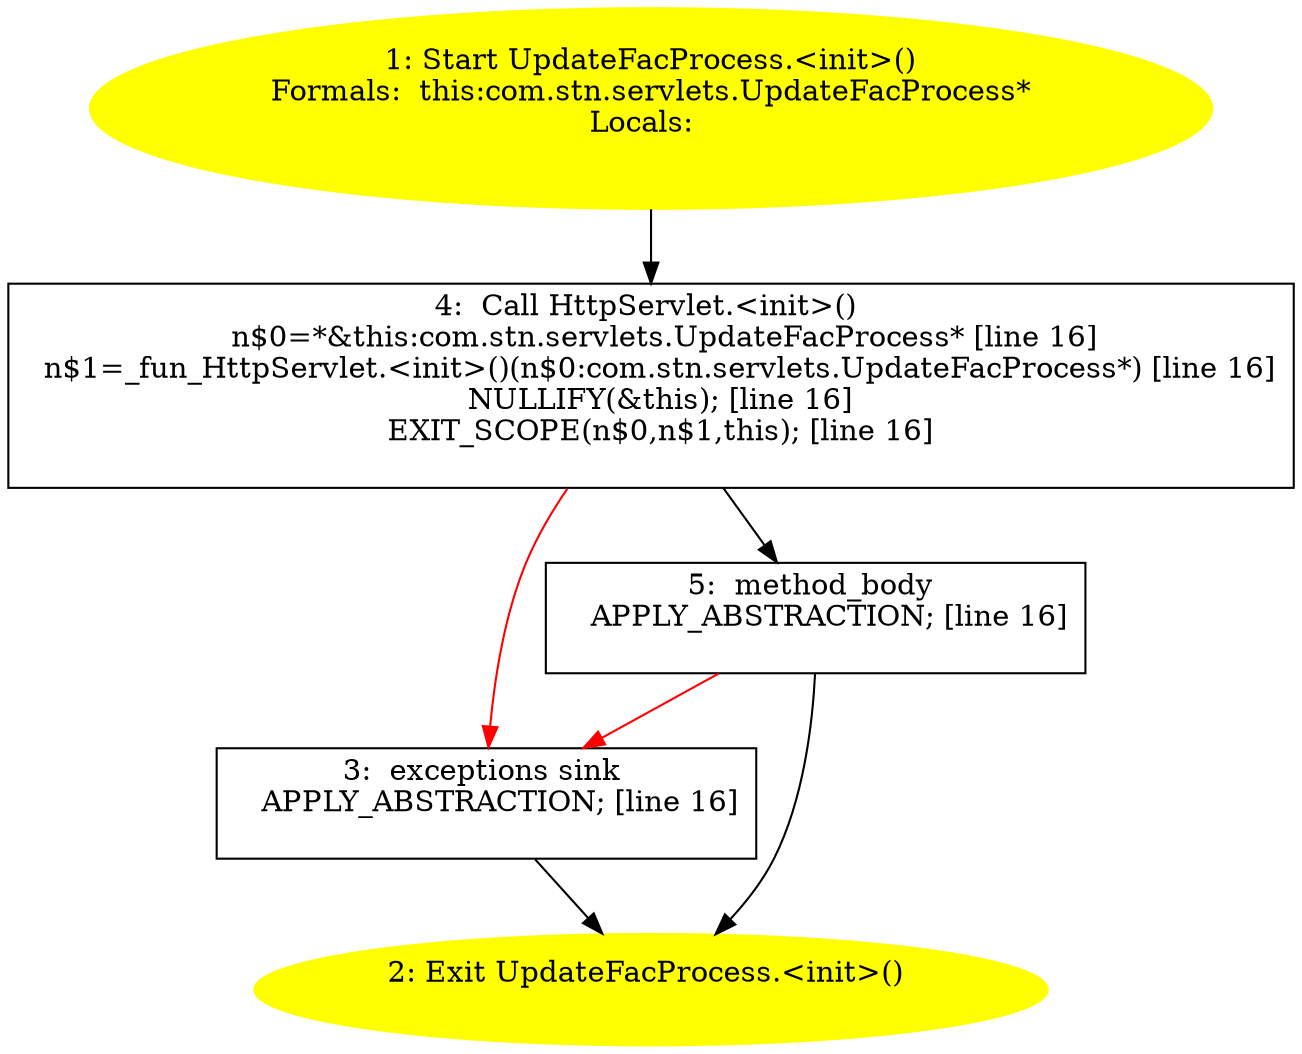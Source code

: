 /* @generated */
digraph cfg {
"com.stn.servlets.UpdateFacProcess.<init>().f784f380c6ecbbf0b4d0d739e5a8b542_1" [label="1: Start UpdateFacProcess.<init>()\nFormals:  this:com.stn.servlets.UpdateFacProcess*\nLocals:  \n  " color=yellow style=filled]
	

	 "com.stn.servlets.UpdateFacProcess.<init>().f784f380c6ecbbf0b4d0d739e5a8b542_1" -> "com.stn.servlets.UpdateFacProcess.<init>().f784f380c6ecbbf0b4d0d739e5a8b542_4" ;
"com.stn.servlets.UpdateFacProcess.<init>().f784f380c6ecbbf0b4d0d739e5a8b542_2" [label="2: Exit UpdateFacProcess.<init>() \n  " color=yellow style=filled]
	

"com.stn.servlets.UpdateFacProcess.<init>().f784f380c6ecbbf0b4d0d739e5a8b542_3" [label="3:  exceptions sink \n   APPLY_ABSTRACTION; [line 16]\n " shape="box"]
	

	 "com.stn.servlets.UpdateFacProcess.<init>().f784f380c6ecbbf0b4d0d739e5a8b542_3" -> "com.stn.servlets.UpdateFacProcess.<init>().f784f380c6ecbbf0b4d0d739e5a8b542_2" ;
"com.stn.servlets.UpdateFacProcess.<init>().f784f380c6ecbbf0b4d0d739e5a8b542_4" [label="4:  Call HttpServlet.<init>() \n   n$0=*&this:com.stn.servlets.UpdateFacProcess* [line 16]\n  n$1=_fun_HttpServlet.<init>()(n$0:com.stn.servlets.UpdateFacProcess*) [line 16]\n  NULLIFY(&this); [line 16]\n  EXIT_SCOPE(n$0,n$1,this); [line 16]\n " shape="box"]
	

	 "com.stn.servlets.UpdateFacProcess.<init>().f784f380c6ecbbf0b4d0d739e5a8b542_4" -> "com.stn.servlets.UpdateFacProcess.<init>().f784f380c6ecbbf0b4d0d739e5a8b542_5" ;
	 "com.stn.servlets.UpdateFacProcess.<init>().f784f380c6ecbbf0b4d0d739e5a8b542_4" -> "com.stn.servlets.UpdateFacProcess.<init>().f784f380c6ecbbf0b4d0d739e5a8b542_3" [color="red" ];
"com.stn.servlets.UpdateFacProcess.<init>().f784f380c6ecbbf0b4d0d739e5a8b542_5" [label="5:  method_body \n   APPLY_ABSTRACTION; [line 16]\n " shape="box"]
	

	 "com.stn.servlets.UpdateFacProcess.<init>().f784f380c6ecbbf0b4d0d739e5a8b542_5" -> "com.stn.servlets.UpdateFacProcess.<init>().f784f380c6ecbbf0b4d0d739e5a8b542_2" ;
	 "com.stn.servlets.UpdateFacProcess.<init>().f784f380c6ecbbf0b4d0d739e5a8b542_5" -> "com.stn.servlets.UpdateFacProcess.<init>().f784f380c6ecbbf0b4d0d739e5a8b542_3" [color="red" ];
}
